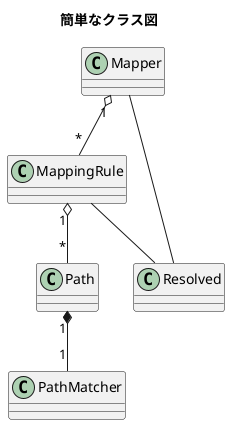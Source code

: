 @startuml{Fig3.1.png}
title 簡単なクラス図

class Mapper
class MappingRule
class Path
class PathMatcher
class Resolved

Mapper "1" o-- "*" MappingRule
MappingRule "1" o-- "*" Path
Path "1" *-- "1" PathMatcher
MappingRule -- Resolved
Mapper -- Resolved
@enduml